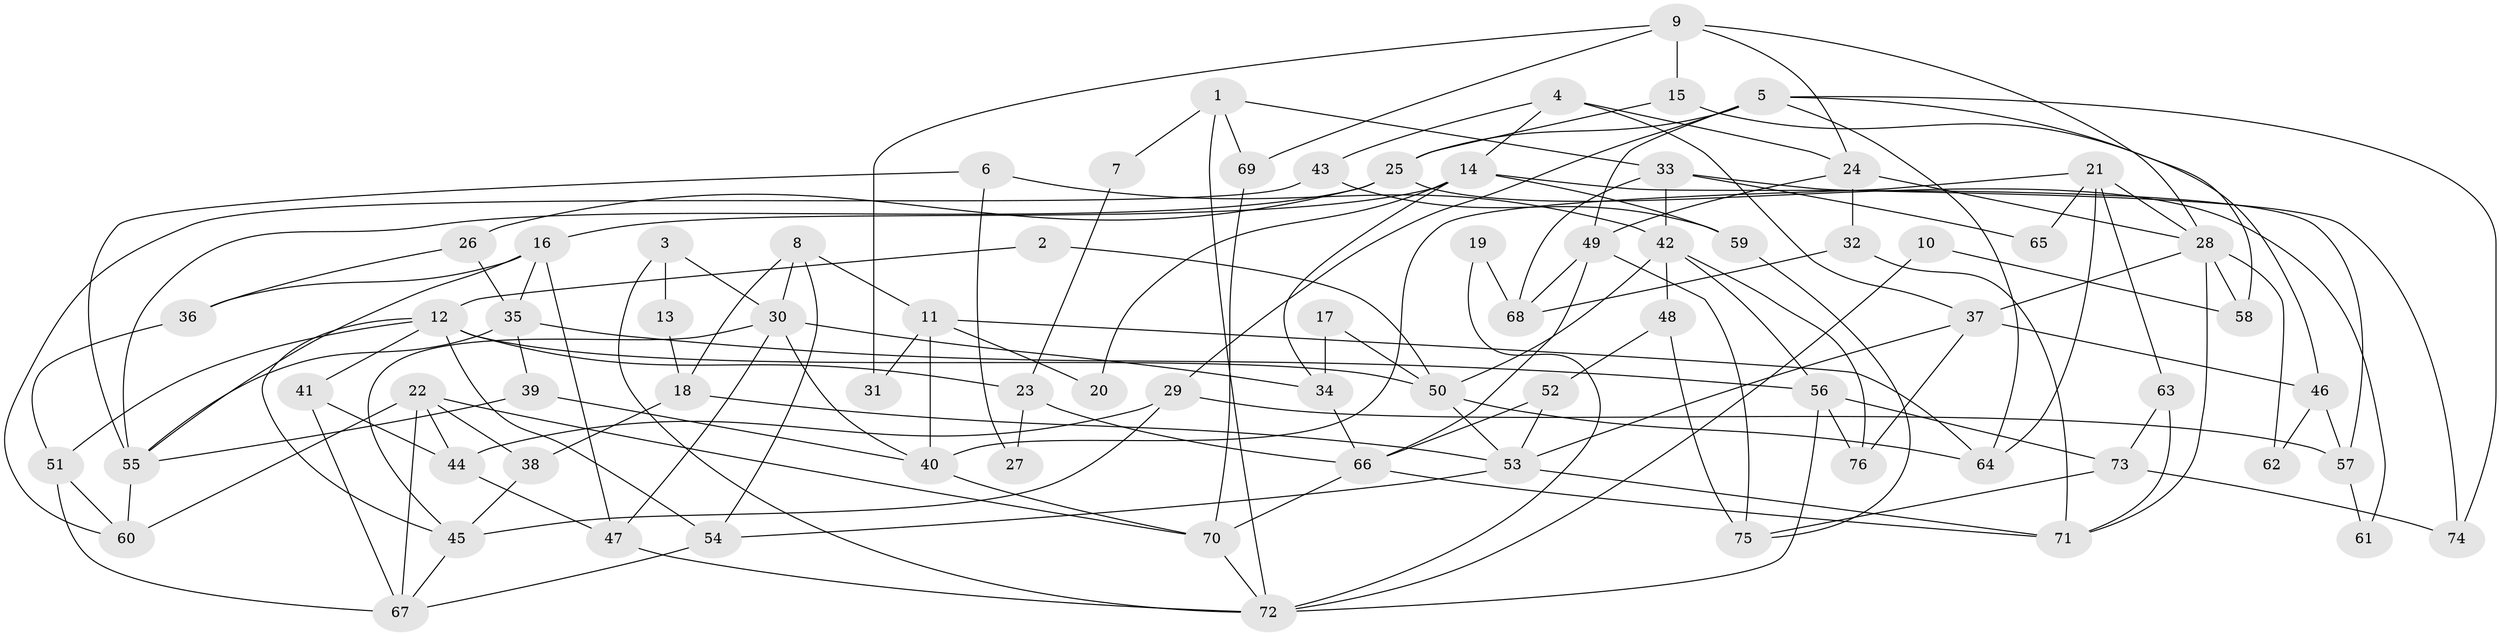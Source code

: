 // Generated by graph-tools (version 1.1) at 2025/11/02/27/25 16:11:18]
// undirected, 76 vertices, 152 edges
graph export_dot {
graph [start="1"]
  node [color=gray90,style=filled];
  1;
  2;
  3;
  4;
  5;
  6;
  7;
  8;
  9;
  10;
  11;
  12;
  13;
  14;
  15;
  16;
  17;
  18;
  19;
  20;
  21;
  22;
  23;
  24;
  25;
  26;
  27;
  28;
  29;
  30;
  31;
  32;
  33;
  34;
  35;
  36;
  37;
  38;
  39;
  40;
  41;
  42;
  43;
  44;
  45;
  46;
  47;
  48;
  49;
  50;
  51;
  52;
  53;
  54;
  55;
  56;
  57;
  58;
  59;
  60;
  61;
  62;
  63;
  64;
  65;
  66;
  67;
  68;
  69;
  70;
  71;
  72;
  73;
  74;
  75;
  76;
  1 -- 33;
  1 -- 72;
  1 -- 7;
  1 -- 69;
  2 -- 12;
  2 -- 50;
  3 -- 30;
  3 -- 72;
  3 -- 13;
  4 -- 14;
  4 -- 24;
  4 -- 37;
  4 -- 43;
  5 -- 25;
  5 -- 64;
  5 -- 29;
  5 -- 49;
  5 -- 58;
  5 -- 74;
  6 -- 55;
  6 -- 42;
  6 -- 27;
  7 -- 23;
  8 -- 30;
  8 -- 54;
  8 -- 11;
  8 -- 18;
  9 -- 24;
  9 -- 69;
  9 -- 15;
  9 -- 28;
  9 -- 31;
  10 -- 72;
  10 -- 58;
  11 -- 40;
  11 -- 20;
  11 -- 31;
  11 -- 64;
  12 -- 45;
  12 -- 54;
  12 -- 23;
  12 -- 41;
  12 -- 50;
  12 -- 51;
  13 -- 18;
  14 -- 34;
  14 -- 59;
  14 -- 16;
  14 -- 20;
  14 -- 57;
  15 -- 46;
  15 -- 25;
  16 -- 55;
  16 -- 35;
  16 -- 36;
  16 -- 47;
  17 -- 50;
  17 -- 34;
  18 -- 53;
  18 -- 38;
  19 -- 68;
  19 -- 72;
  21 -- 64;
  21 -- 28;
  21 -- 40;
  21 -- 63;
  21 -- 65;
  22 -- 38;
  22 -- 67;
  22 -- 44;
  22 -- 60;
  22 -- 70;
  23 -- 66;
  23 -- 27;
  24 -- 28;
  24 -- 49;
  24 -- 32;
  25 -- 26;
  25 -- 55;
  25 -- 61;
  26 -- 36;
  26 -- 35;
  28 -- 37;
  28 -- 58;
  28 -- 62;
  28 -- 71;
  29 -- 45;
  29 -- 44;
  29 -- 57;
  30 -- 47;
  30 -- 40;
  30 -- 34;
  30 -- 45;
  32 -- 71;
  32 -- 68;
  33 -- 68;
  33 -- 74;
  33 -- 42;
  33 -- 65;
  34 -- 66;
  35 -- 56;
  35 -- 39;
  35 -- 55;
  36 -- 51;
  37 -- 53;
  37 -- 46;
  37 -- 76;
  38 -- 45;
  39 -- 55;
  39 -- 40;
  40 -- 70;
  41 -- 44;
  41 -- 67;
  42 -- 56;
  42 -- 48;
  42 -- 50;
  42 -- 76;
  43 -- 60;
  43 -- 59;
  44 -- 47;
  45 -- 67;
  46 -- 57;
  46 -- 62;
  47 -- 72;
  48 -- 52;
  48 -- 75;
  49 -- 66;
  49 -- 68;
  49 -- 75;
  50 -- 53;
  50 -- 64;
  51 -- 60;
  51 -- 67;
  52 -- 53;
  52 -- 66;
  53 -- 71;
  53 -- 54;
  54 -- 67;
  55 -- 60;
  56 -- 72;
  56 -- 76;
  56 -- 73;
  57 -- 61;
  59 -- 75;
  63 -- 73;
  63 -- 71;
  66 -- 71;
  66 -- 70;
  69 -- 70;
  70 -- 72;
  73 -- 75;
  73 -- 74;
}
